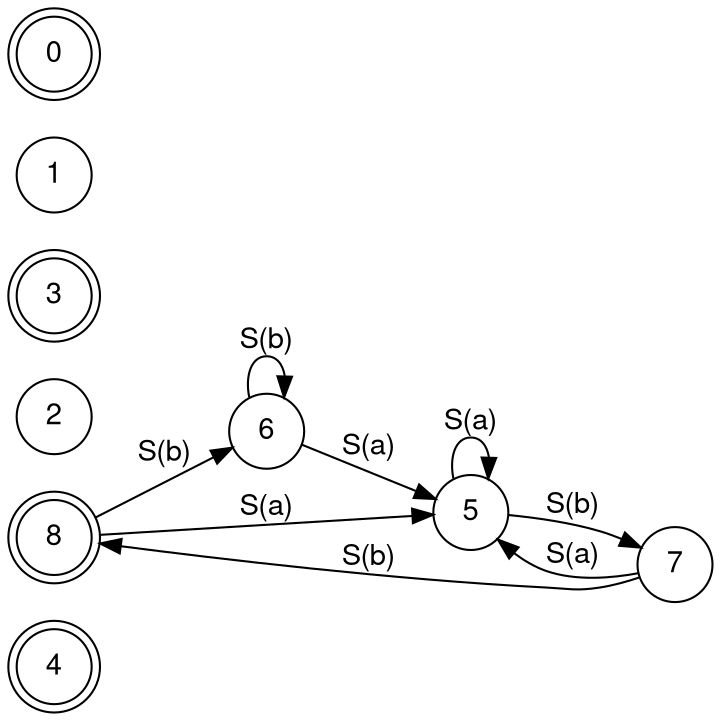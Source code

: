strict digraph automato_componentes {
	graph [fontname="Helvetica,Arial,sans-serif",
		rankdir=LR
	];
	node [fontname="Helvetica,Arial,sans-serif",
		shape=circle
	];
	edge [fontname="Helvetica,Arial,sans-serif"];
	4	[shape=doublecircle];

	graph [fontname="Helvetica,Arial,sans-serif",
		rankdir=LR
	];
	node [fontname="Helvetica,Arial,sans-serif",
		shape=circle
	];
	edge [fontname="Helvetica,Arial,sans-serif"];
	8	[shape=doublecircle];
	8 -> 6	[label="S(b)"];
	8 -> 5	[label="S(a)"];
	6 -> 6	[label="S(b)"];
	6 -> 5	[label="S(a)"];
	5 -> 5	[label="S(a)"];
	5 -> 7	[label="S(b)"];
	7 -> 8	[label="S(b)"];
	7 -> 5	[label="S(a)"];

	graph [fontname="Helvetica,Arial,sans-serif",
		rankdir=LR
	];
	node [fontname="Helvetica,Arial,sans-serif",
		shape=circle
	];
	edge [fontname="Helvetica,Arial,sans-serif"];
	2;

	graph [fontname="Helvetica,Arial,sans-serif",
		rankdir=LR
	];
	node [fontname="Helvetica,Arial,sans-serif",
		shape=circle
	];
	edge [fontname="Helvetica,Arial,sans-serif"];
	3	[shape=doublecircle];

	graph [fontname="Helvetica,Arial,sans-serif",
		rankdir=LR
	];
	node [fontname="Helvetica,Arial,sans-serif",
		shape=circle
	];
	edge [fontname="Helvetica,Arial,sans-serif"];
	1;

	graph [fontname="Helvetica,Arial,sans-serif",
		rankdir=LR
	];
	node [fontname="Helvetica,Arial,sans-serif",
		shape=circle
	];
	edge [fontname="Helvetica,Arial,sans-serif"];
	0	[shape=doublecircle];
}
